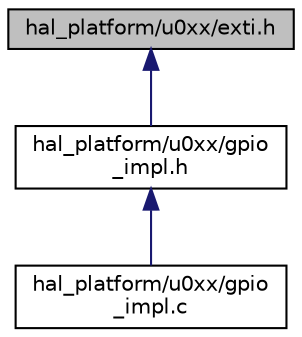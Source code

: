 digraph "hal_platform/u0xx/exti.h"
{
 // INTERACTIVE_SVG=YES
 // LATEX_PDF_SIZE
  bgcolor="transparent";
  edge [fontname="Helvetica",fontsize="10",labelfontname="Helvetica",labelfontsize="10"];
  node [fontname="Helvetica",fontsize="10",shape=record];
  Node1 [label="hal_platform/u0xx/exti.h",height=0.2,width=0.4,color="black", fillcolor="grey75", style="filled", fontcolor="black",tooltip=" "];
  Node1 -> Node2 [dir="back",color="midnightblue",fontsize="10",style="solid",fontname="Helvetica"];
  Node2 [label="hal_platform/u0xx/gpio\l_impl.h",height=0.2,width=0.4,color="black",URL="$u0xx_2gpio__impl_8h.html",tooltip=" "];
  Node2 -> Node3 [dir="back",color="midnightblue",fontsize="10",style="solid",fontname="Helvetica"];
  Node3 [label="hal_platform/u0xx/gpio\l_impl.c",height=0.2,width=0.4,color="black",URL="$u0xx_2gpio__impl_8c.html",tooltip=" "];
}
